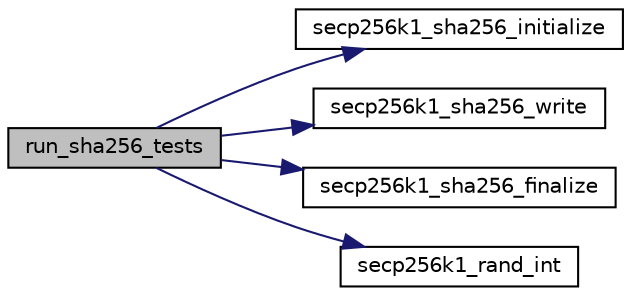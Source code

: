 digraph "run_sha256_tests"
{
  edge [fontname="Helvetica",fontsize="10",labelfontname="Helvetica",labelfontsize="10"];
  node [fontname="Helvetica",fontsize="10",shape=record];
  rankdir="LR";
  Node1331 [label="run_sha256_tests",height=0.2,width=0.4,color="black", fillcolor="grey75", style="filled", fontcolor="black"];
  Node1331 -> Node1332 [color="midnightblue",fontsize="10",style="solid",fontname="Helvetica"];
  Node1332 [label="secp256k1_sha256_initialize",height=0.2,width=0.4,color="black", fillcolor="white", style="filled",URL="$d7/dd7/secp256k1_2src_2hash_8h.html#abcb6a95ed605c2bfb19eda1ced4a8f7e"];
  Node1331 -> Node1333 [color="midnightblue",fontsize="10",style="solid",fontname="Helvetica"];
  Node1333 [label="secp256k1_sha256_write",height=0.2,width=0.4,color="black", fillcolor="white", style="filled",URL="$d7/dd7/secp256k1_2src_2hash_8h.html#adfccd8d918a52e1cec42ea89a4c3f8ab"];
  Node1331 -> Node1334 [color="midnightblue",fontsize="10",style="solid",fontname="Helvetica"];
  Node1334 [label="secp256k1_sha256_finalize",height=0.2,width=0.4,color="black", fillcolor="white", style="filled",URL="$d7/dd7/secp256k1_2src_2hash_8h.html#ab88a555e2b13d6d06e20a6a459abae08"];
  Node1331 -> Node1335 [color="midnightblue",fontsize="10",style="solid",fontname="Helvetica"];
  Node1335 [label="secp256k1_rand_int",height=0.2,width=0.4,color="black", fillcolor="white", style="filled",URL="$dd/d0b/testrand_8h.html#a2e2064cdf87588f68f4ba3131f5d9353",tooltip="Generate a pseudorandom number in the range [0..range-1]. "];
}
